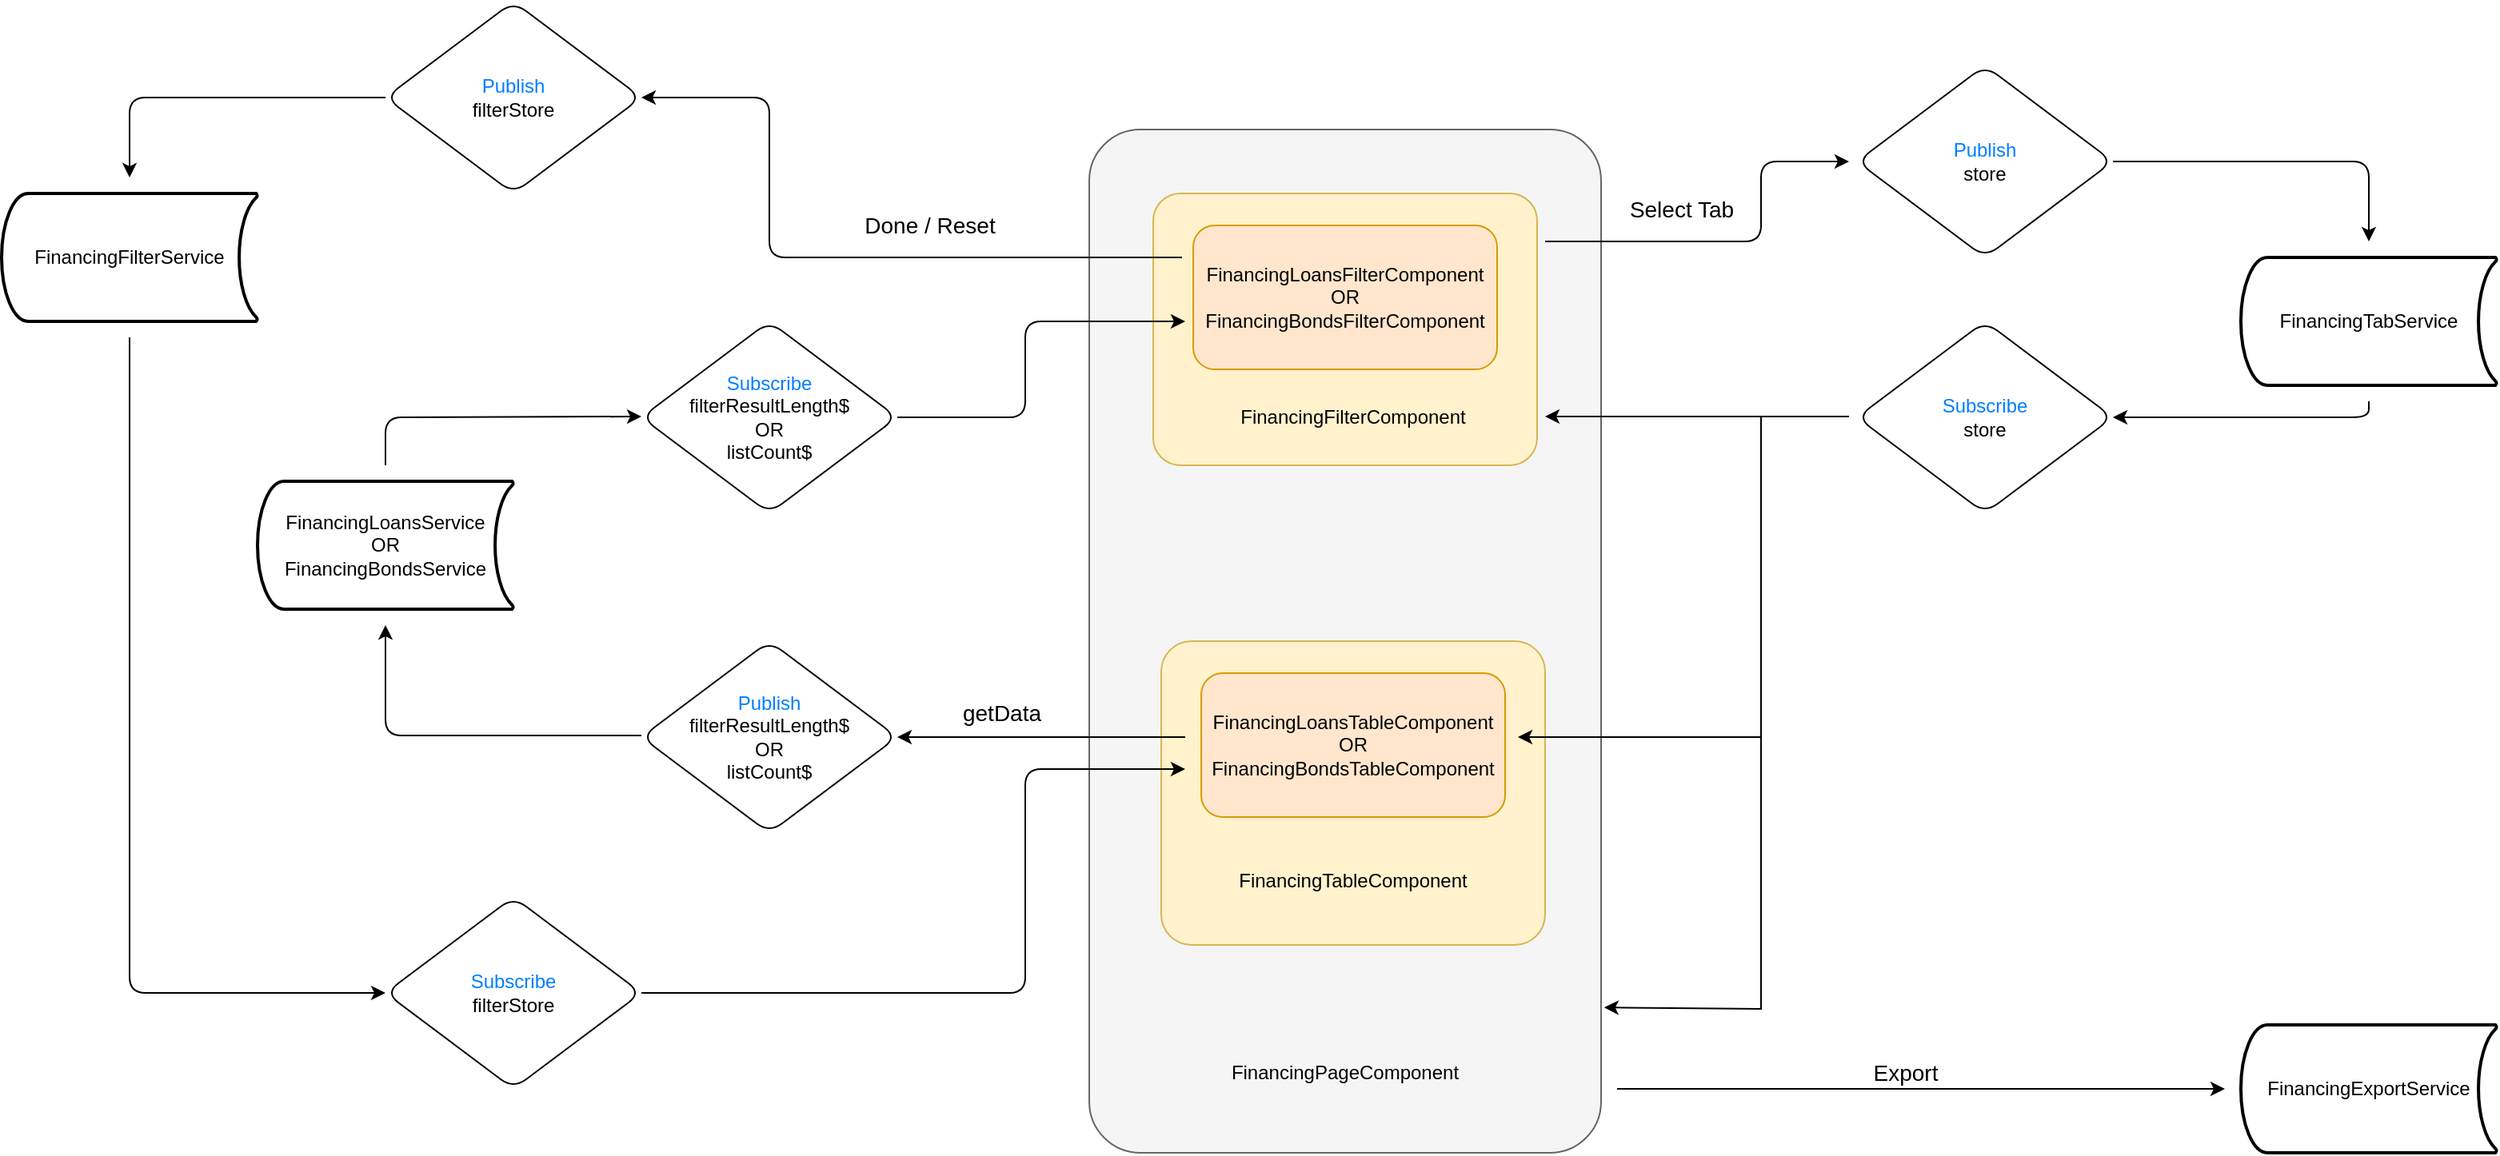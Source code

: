 <mxfile version="20.5.1" type="github">
  <diagram id="SKNd3EIdWUoYjQNpWwd_" name="Page-1">
    <mxGraphModel dx="1038" dy="600" grid="1" gridSize="10" guides="1" tooltips="1" connect="1" arrows="1" fold="1" page="1" pageScale="1" pageWidth="2339" pageHeight="3300" background="none" math="0" shadow="0">
      <root>
        <mxCell id="0" />
        <mxCell id="1" parent="0" />
        <mxCell id="kuPXHheHs1qFwVD4z0sM-7" value="&lt;p style=&quot;line-height: 1;&quot;&gt;&lt;br&gt;&lt;/p&gt;" style="rounded=1;arcSize=10;html=1;align=center;whiteSpace=wrap;fillStyle=auto;glass=0;fillColor=#f5f5f5;strokeColor=#666666;fontColor=#333333;" parent="1" vertex="1">
          <mxGeometry x="800" y="320" width="320" height="640" as="geometry" />
        </mxCell>
        <mxCell id="kuPXHheHs1qFwVD4z0sM-14" value="&lt;font color=&quot;#007fff&quot;&gt;Subscribe&lt;/font&gt;&lt;br&gt;filterStore" style="shape=rhombus;perimeter=rhombusPerimeter;whiteSpace=wrap;html=1;align=center;rounded=1;" parent="1" vertex="1">
          <mxGeometry x="360" y="800" width="160" height="120" as="geometry" />
        </mxCell>
        <mxCell id="88GkFY1QWdadN0h81eSF-1" value="FinancingPageComponent" style="text;html=1;strokeColor=none;fillColor=none;align=center;verticalAlign=middle;whiteSpace=wrap;rounded=1;glass=0;fillStyle=auto;" parent="1" vertex="1">
          <mxGeometry x="880" y="890" width="160" height="40" as="geometry" />
        </mxCell>
        <mxCell id="kuPXHheHs1qFwVD4z0sM-4" value="" style="rounded=1;arcSize=10;whiteSpace=wrap;html=1;align=center;fillColor=#fff2cc;strokeColor=#d6b656;" parent="1" vertex="1">
          <mxGeometry x="840" y="360" width="240" height="170" as="geometry" />
        </mxCell>
        <mxCell id="88GkFY1QWdadN0h81eSF-2" value="FinancingFilterComponent" style="text;html=1;strokeColor=none;fillColor=none;align=center;verticalAlign=middle;whiteSpace=wrap;rounded=1;glass=0;fillStyle=auto;" parent="1" vertex="1">
          <mxGeometry x="885" y="480" width="160" height="40" as="geometry" />
        </mxCell>
        <mxCell id="kuPXHheHs1qFwVD4z0sM-5" value="" style="rounded=1;arcSize=10;whiteSpace=wrap;html=1;align=center;fillColor=#fff2cc;strokeColor=#d6b656;" parent="1" vertex="1">
          <mxGeometry x="845" y="640" width="240" height="190" as="geometry" />
        </mxCell>
        <mxCell id="88GkFY1QWdadN0h81eSF-22" value="FinancingFilterService" style="strokeWidth=2;html=1;shape=mxgraph.flowchart.stored_data;whiteSpace=wrap;glass=0;fillStyle=auto;strokeColor=default;fillColor=none;gradientColor=none;rounded=1;" parent="1" vertex="1">
          <mxGeometry x="120" y="360" width="160" height="80" as="geometry" />
        </mxCell>
        <mxCell id="88GkFY1QWdadN0h81eSF-30" value="&lt;font color=&quot;#007fff&quot;&gt;Publish&lt;/font&gt;&lt;br&gt;filterStore" style="shape=rhombus;perimeter=rhombusPerimeter;whiteSpace=wrap;html=1;align=center;rounded=1;" parent="1" vertex="1">
          <mxGeometry x="360" y="240" width="160" height="120" as="geometry" />
        </mxCell>
        <mxCell id="88GkFY1QWdadN0h81eSF-35" value="FinancingExportService" style="strokeWidth=2;html=1;shape=mxgraph.flowchart.stored_data;whiteSpace=wrap;glass=0;fillStyle=auto;strokeColor=default;fillColor=none;gradientColor=none;rounded=1;" parent="1" vertex="1">
          <mxGeometry x="1520" y="880" width="160" height="80" as="geometry" />
        </mxCell>
        <mxCell id="88GkFY1QWdadN0h81eSF-41" value="" style="endArrow=classic;html=1;rounded=1;strokeColor=default;fontColor=#3399FF;entryX=1;entryY=0.5;entryDx=0;entryDy=0;" parent="1" edge="1" target="88GkFY1QWdadN0h81eSF-30">
          <mxGeometry width="50" height="50" relative="1" as="geometry">
            <mxPoint x="858" y="400" as="sourcePoint" />
            <mxPoint x="544" y="400" as="targetPoint" />
            <Array as="points">
              <mxPoint x="600" y="400" />
              <mxPoint x="600" y="300" />
            </Array>
          </mxGeometry>
        </mxCell>
        <mxCell id="88GkFY1QWdadN0h81eSF-54" value="Done / Reset" style="edgeLabel;html=1;align=center;verticalAlign=middle;resizable=0;points=[];fontSize=14;rounded=1;" parent="88GkFY1QWdadN0h81eSF-41" vertex="1" connectable="0">
          <mxGeometry x="0.096" y="3" relative="1" as="geometry">
            <mxPoint x="82" y="-23" as="offset" />
          </mxGeometry>
        </mxCell>
        <mxCell id="88GkFY1QWdadN0h81eSF-45" value="" style="endArrow=classic;html=1;rounded=1;fontSize=11;startSize=6;endSize=6;" parent="1" edge="1">
          <mxGeometry width="50" height="50" relative="1" as="geometry">
            <mxPoint x="360" y="300" as="sourcePoint" />
            <mxPoint x="200" y="350" as="targetPoint" />
            <Array as="points">
              <mxPoint x="200" y="300" />
            </Array>
          </mxGeometry>
        </mxCell>
        <mxCell id="88GkFY1QWdadN0h81eSF-49" value="" style="endArrow=none;html=1;rounded=1;fontSize=11;startSize=6;endSize=6;targetPerimeterSpacing=6;sourcePerimeterSpacing=6;startArrow=classic;startFill=1;jumpStyle=none;sketch=0;endFill=0;exitX=1;exitY=0.5;exitDx=0;exitDy=0;" parent="1" edge="1" source="4DGdLXyVOE1tpYwqWEd2-21">
          <mxGeometry width="50" height="50" relative="1" as="geometry">
            <mxPoint x="530" y="820" as="sourcePoint" />
            <mxPoint x="860" y="700" as="targetPoint" />
            <Array as="points">
              <mxPoint x="770" y="700" />
            </Array>
          </mxGeometry>
        </mxCell>
        <mxCell id="88GkFY1QWdadN0h81eSF-50" value="" style="endArrow=classic;html=1;rounded=1;fontSize=11;startSize=6;endSize=6;entryX=0;entryY=0.5;entryDx=0;entryDy=0;" parent="1" edge="1" target="kuPXHheHs1qFwVD4z0sM-14">
          <mxGeometry width="50" height="50" relative="1" as="geometry">
            <mxPoint x="200" y="450" as="sourcePoint" />
            <mxPoint x="270" y="889" as="targetPoint" />
            <Array as="points">
              <mxPoint x="200" y="860" />
            </Array>
          </mxGeometry>
        </mxCell>
        <mxCell id="88GkFY1QWdadN0h81eSF-62" value="" style="endArrow=classic;html=1;rounded=1;sketch=0;fontSize=14;fontColor=#3399FF;startSize=6;endSize=6;sourcePerimeterSpacing=6;targetPerimeterSpacing=6;jumpStyle=none;" parent="1" edge="1">
          <mxGeometry width="50" height="50" relative="1" as="geometry">
            <mxPoint x="1130" y="920" as="sourcePoint" />
            <mxPoint x="1510" y="920" as="targetPoint" />
          </mxGeometry>
        </mxCell>
        <mxCell id="88GkFY1QWdadN0h81eSF-63" value="Export" style="text;html=1;align=center;verticalAlign=middle;resizable=0;points=[];autosize=1;strokeColor=none;fillColor=none;fontSize=14;fontColor=#000000;rounded=1;" parent="1" vertex="1">
          <mxGeometry x="1280" y="895" width="60" height="30" as="geometry" />
        </mxCell>
        <mxCell id="4DGdLXyVOE1tpYwqWEd2-1" value="FinancingTableComponent" style="text;html=1;strokeColor=none;fillColor=none;align=center;verticalAlign=middle;whiteSpace=wrap;rounded=1;glass=0;fillStyle=auto;" vertex="1" parent="1">
          <mxGeometry x="885" y="770" width="160" height="40" as="geometry" />
        </mxCell>
        <mxCell id="4DGdLXyVOE1tpYwqWEd2-2" value="FinancingLoansTableComponent&lt;br&gt;OR&lt;br&gt;FinancingBondsTableComponent" style="rounded=1;whiteSpace=wrap;html=1;fillColor=#ffe6cc;strokeColor=#d79b00;" vertex="1" parent="1">
          <mxGeometry x="870" y="660" width="190" height="90" as="geometry" />
        </mxCell>
        <mxCell id="4DGdLXyVOE1tpYwqWEd2-5" value="FinancingLoansFilterComponent&lt;br&gt;OR&lt;br&gt;FinancingBondsFilterComponent" style="rounded=1;whiteSpace=wrap;html=1;fillColor=#ffe6cc;strokeColor=#d79b00;" vertex="1" parent="1">
          <mxGeometry x="865" y="380" width="190" height="90" as="geometry" />
        </mxCell>
        <mxCell id="4DGdLXyVOE1tpYwqWEd2-8" value="FinancingLoansService&lt;br&gt;OR&lt;br&gt;FinancingBondsService" style="strokeWidth=2;html=1;shape=mxgraph.flowchart.stored_data;whiteSpace=wrap;glass=0;fillStyle=auto;strokeColor=default;fillColor=none;gradientColor=none;rounded=1;" vertex="1" parent="1">
          <mxGeometry x="280" y="540" width="160" height="80" as="geometry" />
        </mxCell>
        <mxCell id="4DGdLXyVOE1tpYwqWEd2-9" value="FinancingTabService" style="strokeWidth=2;html=1;shape=mxgraph.flowchart.stored_data;whiteSpace=wrap;glass=0;fillStyle=auto;strokeColor=default;fillColor=none;gradientColor=none;rounded=1;" vertex="1" parent="1">
          <mxGeometry x="1520" y="400" width="160" height="80" as="geometry" />
        </mxCell>
        <mxCell id="4DGdLXyVOE1tpYwqWEd2-10" value="" style="endArrow=none;html=1;rounded=1;strokeColor=default;fontColor=#3399FF;startArrow=classic;startFill=1;endFill=0;exitX=0;exitY=0.5;exitDx=0;exitDy=0;" edge="1" parent="1">
          <mxGeometry width="50" height="50" relative="1" as="geometry">
            <mxPoint x="1275" y="340" as="sourcePoint" />
            <mxPoint x="1085" y="390" as="targetPoint" />
            <Array as="points">
              <mxPoint x="1220" y="340" />
              <mxPoint x="1220" y="390" />
            </Array>
          </mxGeometry>
        </mxCell>
        <mxCell id="4DGdLXyVOE1tpYwqWEd2-11" value="Select Tab" style="edgeLabel;html=1;align=center;verticalAlign=middle;resizable=0;points=[];fontSize=14;rounded=1;" vertex="1" connectable="0" parent="4DGdLXyVOE1tpYwqWEd2-10">
          <mxGeometry x="0.096" y="3" relative="1" as="geometry">
            <mxPoint x="-24" y="-23" as="offset" />
          </mxGeometry>
        </mxCell>
        <mxCell id="4DGdLXyVOE1tpYwqWEd2-12" value="&lt;font color=&quot;#007fff&quot;&gt;Publish&lt;/font&gt;&lt;br&gt;store" style="shape=rhombus;perimeter=rhombusPerimeter;whiteSpace=wrap;html=1;align=center;rounded=1;" vertex="1" parent="1">
          <mxGeometry x="1280" y="280" width="160" height="120" as="geometry" />
        </mxCell>
        <mxCell id="4DGdLXyVOE1tpYwqWEd2-13" value="&lt;font color=&quot;#007fff&quot;&gt;Subscribe&lt;/font&gt;&lt;br&gt;store" style="shape=rhombus;perimeter=rhombusPerimeter;whiteSpace=wrap;html=1;align=center;rounded=1;" vertex="1" parent="1">
          <mxGeometry x="1280" y="440" width="160" height="120" as="geometry" />
        </mxCell>
        <mxCell id="4DGdLXyVOE1tpYwqWEd2-14" value="" style="endArrow=classic;html=1;rounded=1;strokeColor=default;fontColor=#3399FF;startArrow=none;startFill=0;endFill=1;exitX=0;exitY=0.5;exitDx=0;exitDy=0;" edge="1" parent="1">
          <mxGeometry width="50" height="50" relative="1" as="geometry">
            <mxPoint x="1275" y="499.5" as="sourcePoint" />
            <mxPoint x="1085" y="499.5" as="targetPoint" />
            <Array as="points">
              <mxPoint x="1220" y="499.5" />
            </Array>
          </mxGeometry>
        </mxCell>
        <mxCell id="4DGdLXyVOE1tpYwqWEd2-16" value="" style="endArrow=classic;html=1;rounded=1;strokeColor=default;fontColor=#3399FF;startArrow=none;startFill=0;endFill=1;" edge="1" parent="1">
          <mxGeometry width="50" height="50" relative="1" as="geometry">
            <mxPoint x="1600" y="490" as="sourcePoint" />
            <mxPoint x="1440" y="500" as="targetPoint" />
            <Array as="points">
              <mxPoint x="1600" y="500" />
            </Array>
          </mxGeometry>
        </mxCell>
        <mxCell id="4DGdLXyVOE1tpYwqWEd2-17" value="" style="endArrow=none;html=1;rounded=1;strokeColor=default;fontColor=#3399FF;startArrow=classic;startFill=1;endFill=0;" edge="1" parent="1">
          <mxGeometry width="50" height="50" relative="1" as="geometry">
            <mxPoint x="1600" y="390" as="sourcePoint" />
            <mxPoint x="1440" y="340" as="targetPoint" />
            <Array as="points">
              <mxPoint x="1600" y="340" />
            </Array>
          </mxGeometry>
        </mxCell>
        <mxCell id="4DGdLXyVOE1tpYwqWEd2-18" value="" style="endArrow=classic;html=1;rounded=0;strokeColor=default;fontColor=#3399FF;startArrow=none;startFill=0;endFill=1;" edge="1" parent="1">
          <mxGeometry width="50" height="50" relative="1" as="geometry">
            <mxPoint x="1220" y="500" as="sourcePoint" />
            <mxPoint x="1068" y="700" as="targetPoint" />
            <Array as="points">
              <mxPoint x="1220" y="700" />
            </Array>
          </mxGeometry>
        </mxCell>
        <mxCell id="4DGdLXyVOE1tpYwqWEd2-19" value="" style="endArrow=classic;html=1;rounded=0;strokeColor=default;fontColor=#3399FF;startArrow=none;startFill=0;endFill=1;entryX=1.006;entryY=0.858;entryDx=0;entryDy=0;entryPerimeter=0;" edge="1" parent="1" target="kuPXHheHs1qFwVD4z0sM-7">
          <mxGeometry width="50" height="50" relative="1" as="geometry">
            <mxPoint x="1220" y="700" as="sourcePoint" />
            <mxPoint x="1130" y="870" as="targetPoint" />
            <Array as="points">
              <mxPoint x="1220" y="870" />
            </Array>
          </mxGeometry>
        </mxCell>
        <mxCell id="4DGdLXyVOE1tpYwqWEd2-20" value="&lt;font color=&quot;#007fff&quot;&gt;Subscribe&lt;/font&gt;&lt;br&gt;filterResultLength$&lt;br&gt;OR&lt;br&gt;listCount$" style="shape=rhombus;perimeter=rhombusPerimeter;whiteSpace=wrap;html=1;align=center;rounded=1;" vertex="1" parent="1">
          <mxGeometry x="520" y="440" width="160" height="120" as="geometry" />
        </mxCell>
        <mxCell id="4DGdLXyVOE1tpYwqWEd2-21" value="&lt;font color=&quot;#007fff&quot;&gt;Publish&lt;/font&gt;&lt;br&gt;filterResultLength$&lt;br&gt;OR&lt;br&gt;listCount$" style="shape=rhombus;perimeter=rhombusPerimeter;whiteSpace=wrap;html=1;align=center;rounded=1;" vertex="1" parent="1">
          <mxGeometry x="520" y="640" width="160" height="120" as="geometry" />
        </mxCell>
        <mxCell id="4DGdLXyVOE1tpYwqWEd2-22" value="getData" style="text;html=1;align=center;verticalAlign=middle;resizable=0;points=[];autosize=1;strokeColor=none;fillColor=none;strokeWidth=1;fontSize=14;" vertex="1" parent="1">
          <mxGeometry x="710" y="670" width="70" height="30" as="geometry" />
        </mxCell>
        <mxCell id="4DGdLXyVOE1tpYwqWEd2-23" value="" style="endArrow=classic;html=1;rounded=1;fontSize=11;startSize=6;endSize=6;targetPerimeterSpacing=6;sourcePerimeterSpacing=6;startArrow=none;startFill=0;jumpStyle=none;sketch=0;endFill=1;exitX=1;exitY=0.5;exitDx=0;exitDy=0;" edge="1" parent="1" source="kuPXHheHs1qFwVD4z0sM-14">
          <mxGeometry width="50" height="50" relative="1" as="geometry">
            <mxPoint x="600" y="859.5" as="sourcePoint" />
            <mxPoint x="860" y="720" as="targetPoint" />
            <Array as="points">
              <mxPoint x="760" y="860" />
              <mxPoint x="760" y="720" />
            </Array>
          </mxGeometry>
        </mxCell>
        <mxCell id="4DGdLXyVOE1tpYwqWEd2-24" value="" style="endArrow=none;html=1;rounded=1;fontSize=11;startSize=6;endSize=6;targetPerimeterSpacing=6;sourcePerimeterSpacing=6;startArrow=classic;startFill=1;jumpStyle=none;sketch=0;endFill=0;" edge="1" parent="1">
          <mxGeometry width="50" height="50" relative="1" as="geometry">
            <mxPoint x="360" y="630" as="sourcePoint" />
            <mxPoint x="520" y="699" as="targetPoint" />
            <Array as="points">
              <mxPoint x="360" y="699" />
            </Array>
          </mxGeometry>
        </mxCell>
        <mxCell id="4DGdLXyVOE1tpYwqWEd2-25" value="" style="endArrow=classic;html=1;rounded=1;fontSize=11;startSize=6;endSize=6;targetPerimeterSpacing=6;sourcePerimeterSpacing=6;startArrow=none;startFill=0;jumpStyle=none;sketch=0;endFill=1;" edge="1" parent="1">
          <mxGeometry width="50" height="50" relative="1" as="geometry">
            <mxPoint x="360" y="530" as="sourcePoint" />
            <mxPoint x="520" y="499.5" as="targetPoint" />
            <Array as="points">
              <mxPoint x="360" y="500" />
            </Array>
          </mxGeometry>
        </mxCell>
        <mxCell id="4DGdLXyVOE1tpYwqWEd2-27" value="" style="endArrow=classic;html=1;rounded=1;fontSize=11;startSize=6;endSize=6;targetPerimeterSpacing=6;sourcePerimeterSpacing=6;startArrow=none;startFill=0;jumpStyle=none;sketch=0;endFill=1;exitX=1;exitY=0.5;exitDx=0;exitDy=0;" edge="1" parent="1" source="4DGdLXyVOE1tpYwqWEd2-20">
          <mxGeometry width="50" height="50" relative="1" as="geometry">
            <mxPoint x="750" y="499.5" as="sourcePoint" />
            <mxPoint x="860" y="440" as="targetPoint" />
            <Array as="points">
              <mxPoint x="760" y="500" />
              <mxPoint x="760" y="440" />
            </Array>
          </mxGeometry>
        </mxCell>
      </root>
    </mxGraphModel>
  </diagram>
</mxfile>
